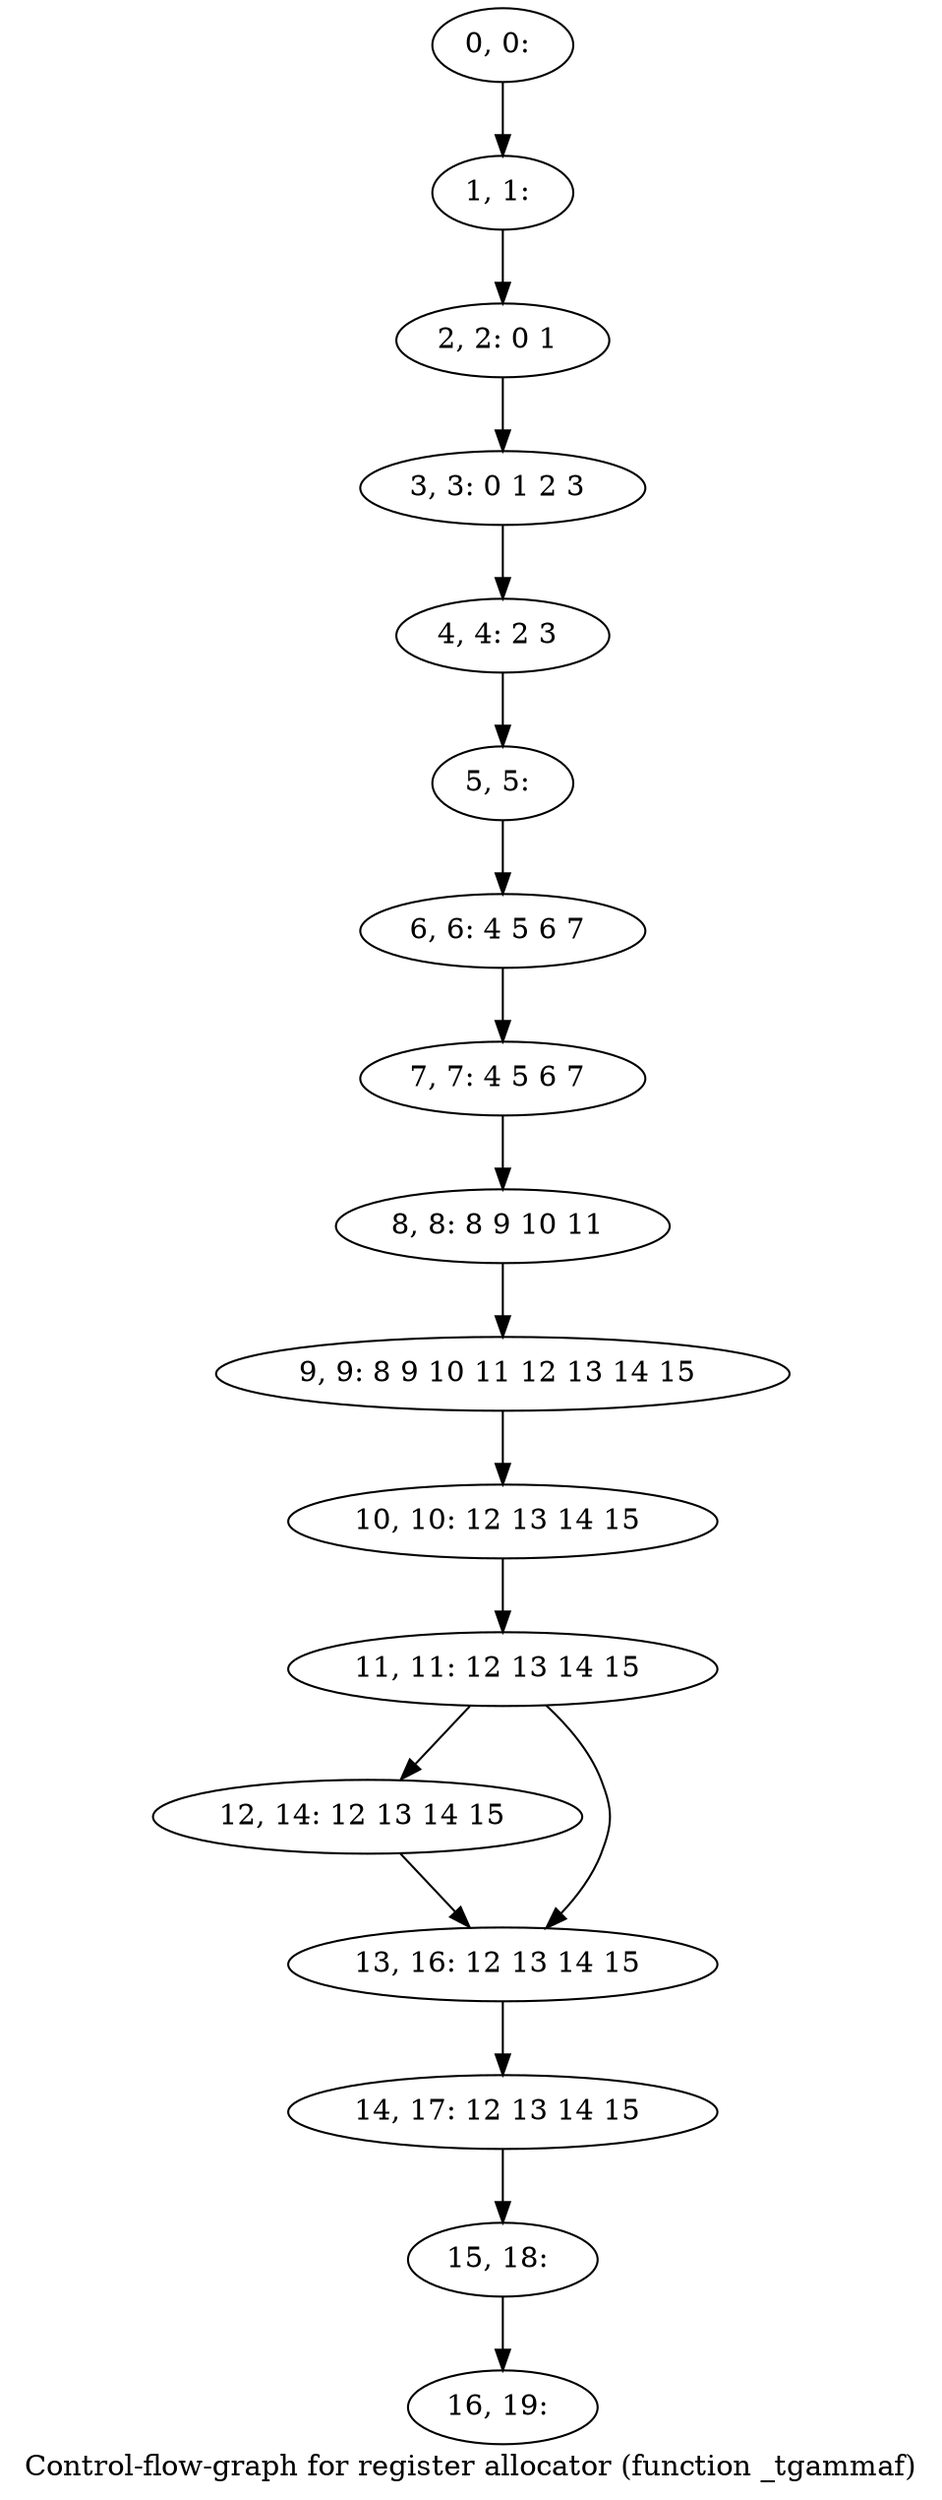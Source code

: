 digraph G {
graph [label="Control-flow-graph for register allocator (function _tgammaf)"]
0[label="0, 0: "];
1[label="1, 1: "];
2[label="2, 2: 0 1 "];
3[label="3, 3: 0 1 2 3 "];
4[label="4, 4: 2 3 "];
5[label="5, 5: "];
6[label="6, 6: 4 5 6 7 "];
7[label="7, 7: 4 5 6 7 "];
8[label="8, 8: 8 9 10 11 "];
9[label="9, 9: 8 9 10 11 12 13 14 15 "];
10[label="10, 10: 12 13 14 15 "];
11[label="11, 11: 12 13 14 15 "];
12[label="12, 14: 12 13 14 15 "];
13[label="13, 16: 12 13 14 15 "];
14[label="14, 17: 12 13 14 15 "];
15[label="15, 18: "];
16[label="16, 19: "];
0->1 ;
1->2 ;
2->3 ;
3->4 ;
4->5 ;
5->6 ;
6->7 ;
7->8 ;
8->9 ;
9->10 ;
10->11 ;
11->12 ;
11->13 ;
12->13 ;
13->14 ;
14->15 ;
15->16 ;
}

